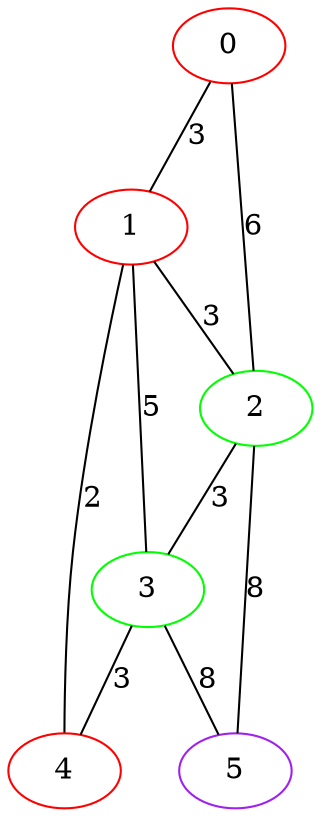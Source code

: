graph "" {
0 [color=red, weight=1];
1 [color=red, weight=1];
2 [color=green, weight=2];
3 [color=green, weight=2];
4 [color=red, weight=1];
5 [color=purple, weight=4];
0 -- 1  [key=0, label=3];
0 -- 2  [key=0, label=6];
1 -- 2  [key=0, label=3];
1 -- 3  [key=0, label=5];
1 -- 4  [key=0, label=2];
2 -- 3  [key=0, label=3];
2 -- 5  [key=0, label=8];
3 -- 4  [key=0, label=3];
3 -- 5  [key=0, label=8];
}
